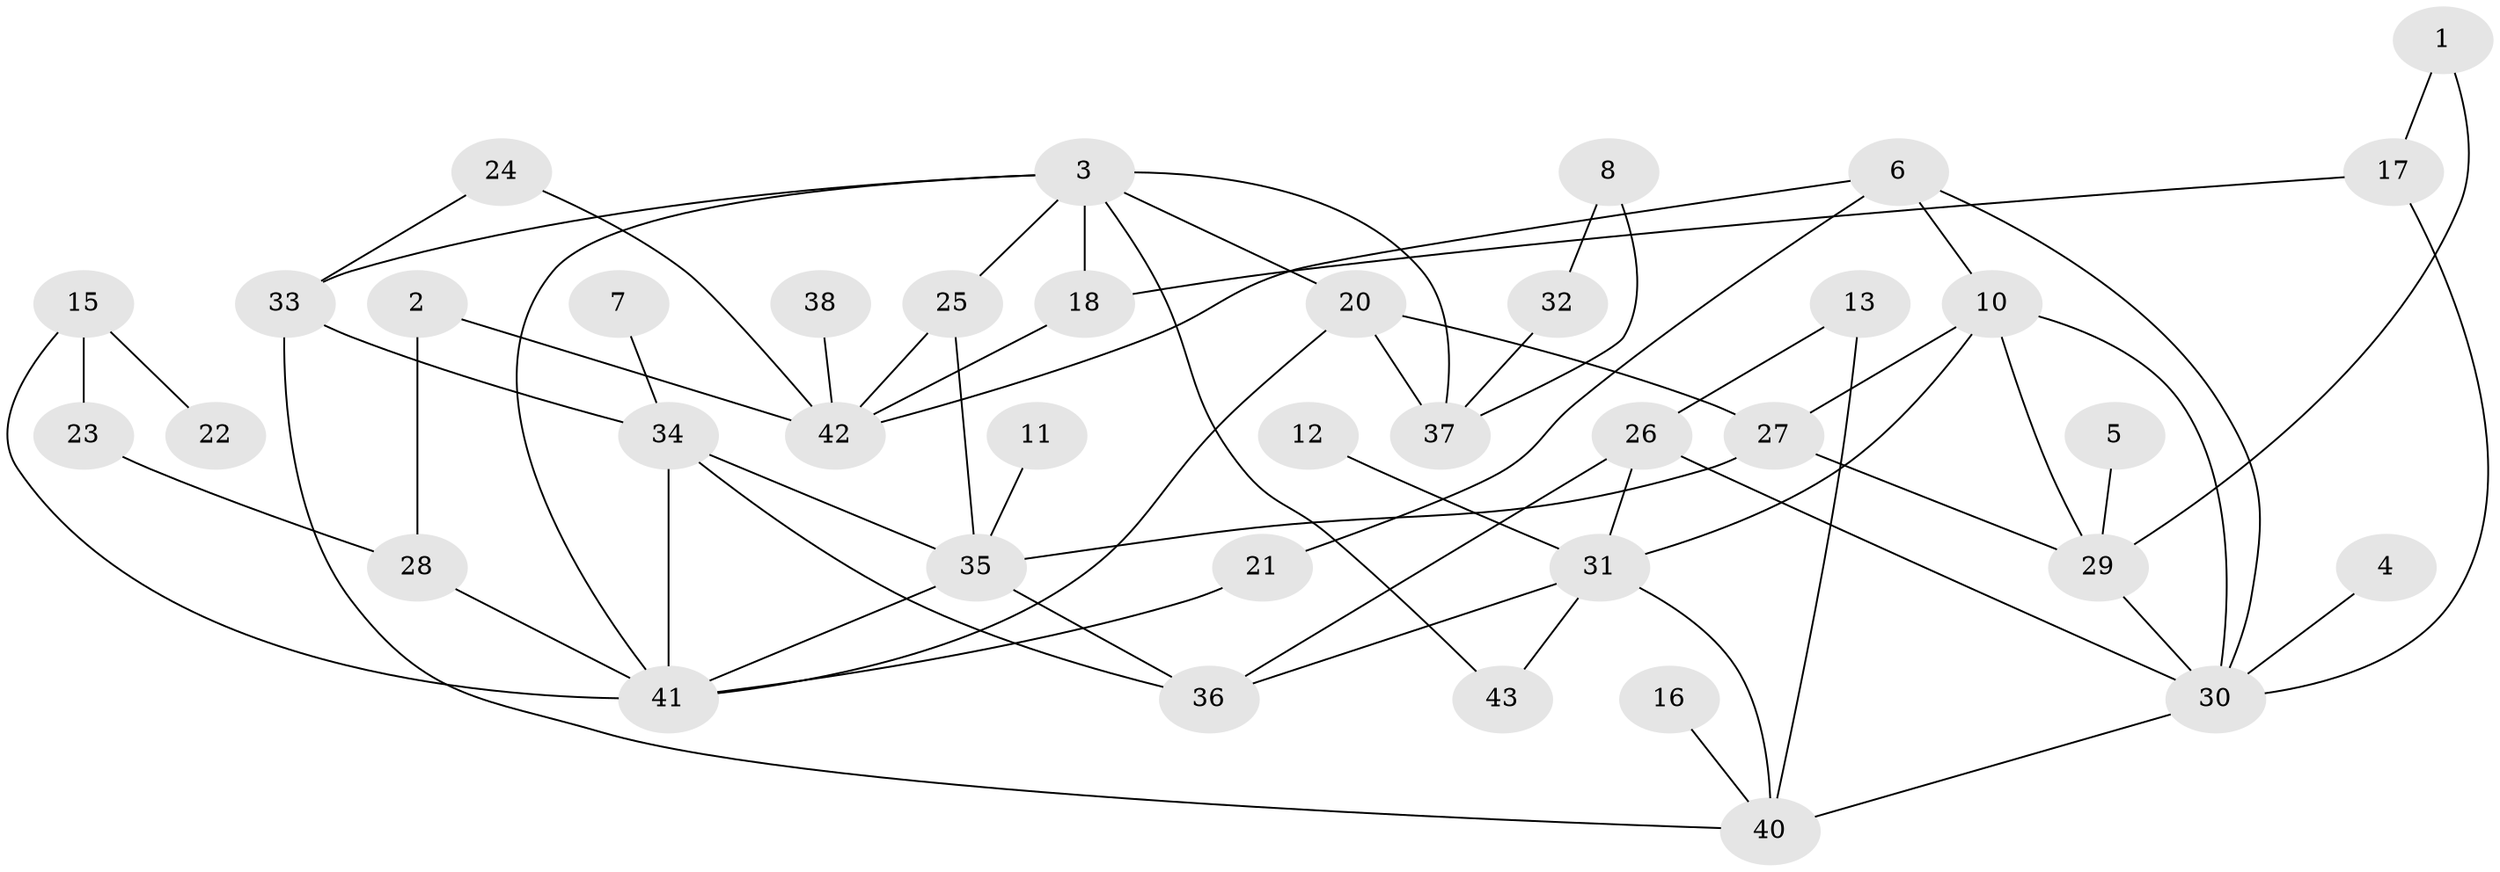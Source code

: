 // original degree distribution, {4: 0.12790697674418605, 2: 0.2441860465116279, 3: 0.29069767441860467, 1: 0.1744186046511628, 5: 0.08139534883720931, 0: 0.046511627906976744, 6: 0.023255813953488372, 7: 0.011627906976744186}
// Generated by graph-tools (version 1.1) at 2025/25/03/09/25 03:25:19]
// undirected, 39 vertices, 64 edges
graph export_dot {
graph [start="1"]
  node [color=gray90,style=filled];
  1;
  2;
  3;
  4;
  5;
  6;
  7;
  8;
  10;
  11;
  12;
  13;
  15;
  16;
  17;
  18;
  20;
  21;
  22;
  23;
  24;
  25;
  26;
  27;
  28;
  29;
  30;
  31;
  32;
  33;
  34;
  35;
  36;
  37;
  38;
  40;
  41;
  42;
  43;
  1 -- 17 [weight=1.0];
  1 -- 29 [weight=1.0];
  2 -- 28 [weight=1.0];
  2 -- 42 [weight=1.0];
  3 -- 18 [weight=1.0];
  3 -- 20 [weight=1.0];
  3 -- 25 [weight=1.0];
  3 -- 33 [weight=1.0];
  3 -- 37 [weight=1.0];
  3 -- 41 [weight=1.0];
  3 -- 43 [weight=1.0];
  4 -- 30 [weight=1.0];
  5 -- 29 [weight=1.0];
  6 -- 10 [weight=1.0];
  6 -- 21 [weight=1.0];
  6 -- 30 [weight=1.0];
  6 -- 42 [weight=1.0];
  7 -- 34 [weight=1.0];
  8 -- 32 [weight=1.0];
  8 -- 37 [weight=1.0];
  10 -- 27 [weight=2.0];
  10 -- 29 [weight=2.0];
  10 -- 30 [weight=1.0];
  10 -- 31 [weight=1.0];
  11 -- 35 [weight=1.0];
  12 -- 31 [weight=1.0];
  13 -- 26 [weight=1.0];
  13 -- 40 [weight=2.0];
  15 -- 22 [weight=1.0];
  15 -- 23 [weight=1.0];
  15 -- 41 [weight=1.0];
  16 -- 40 [weight=1.0];
  17 -- 18 [weight=1.0];
  17 -- 30 [weight=1.0];
  18 -- 42 [weight=1.0];
  20 -- 27 [weight=1.0];
  20 -- 37 [weight=3.0];
  20 -- 41 [weight=1.0];
  21 -- 41 [weight=1.0];
  23 -- 28 [weight=1.0];
  24 -- 33 [weight=1.0];
  24 -- 42 [weight=1.0];
  25 -- 35 [weight=1.0];
  25 -- 42 [weight=2.0];
  26 -- 30 [weight=1.0];
  26 -- 31 [weight=1.0];
  26 -- 36 [weight=1.0];
  27 -- 29 [weight=1.0];
  27 -- 35 [weight=1.0];
  28 -- 41 [weight=1.0];
  29 -- 30 [weight=1.0];
  30 -- 40 [weight=1.0];
  31 -- 36 [weight=1.0];
  31 -- 40 [weight=1.0];
  31 -- 43 [weight=1.0];
  32 -- 37 [weight=1.0];
  33 -- 34 [weight=1.0];
  33 -- 40 [weight=2.0];
  34 -- 35 [weight=1.0];
  34 -- 36 [weight=1.0];
  34 -- 41 [weight=1.0];
  35 -- 36 [weight=1.0];
  35 -- 41 [weight=1.0];
  38 -- 42 [weight=1.0];
}
